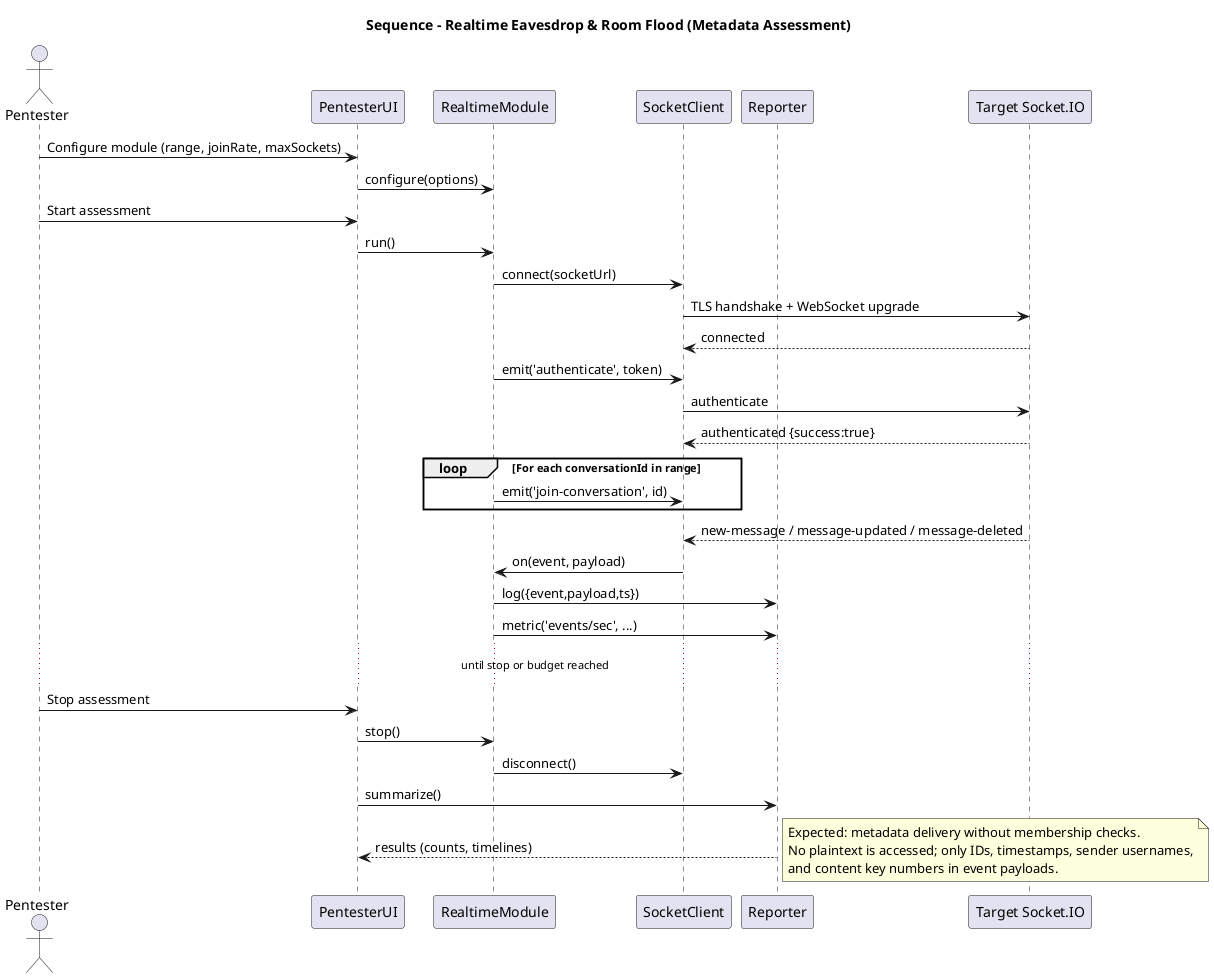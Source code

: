 @startuml aclient_seq_realtime
title Sequence – Realtime Eavesdrop & Room Flood (Metadata Assessment)

actor Pentester as PT
participant "PentesterUI" as UI
participant "RealtimeModule" as RM
participant "SocketClient" as SC
participant "Reporter" as R
participant "Target Socket.IO" as SIO

PT -> UI: Configure module (range, joinRate, maxSockets)
UI -> RM: configure(options)
PT -> UI: Start assessment
UI -> RM: run()
RM -> SC: connect(socketUrl)
SC -> SIO: TLS handshake + WebSocket upgrade
SIO --> SC: connected
RM -> SC: emit('authenticate', token)
SC -> SIO: authenticate
SIO --> SC: authenticated {success:true}
loop For each conversationId in range
  RM -> SC: emit('join-conversation', id)
end
SIO --> SC: new-message / message-updated / message-deleted
SC -> RM: on(event, payload)
RM -> R: log({event,payload,ts})
RM -> R: metric('events/sec', ...)
... until stop or budget reached ...
PT -> UI: Stop assessment
UI -> RM: stop()
RM -> SC: disconnect()
UI -> R: summarize()
R --> UI: results (counts, timelines)

note right
 Expected: metadata delivery without membership checks.
 No plaintext is accessed; only IDs, timestamps, sender usernames,
 and content key numbers in event payloads.
end note

@enduml
